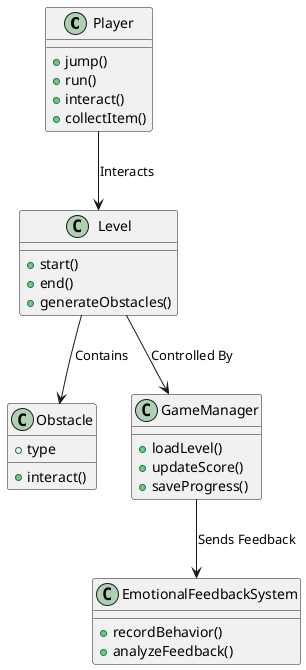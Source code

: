@startuml
class Player{
    + jump()
    + run()
    + interact()
    + collectItem()
}

class Level{
    + start()
    + end()
    + generateObstacles()
}

class Obstacle{
    + type
    + interact()
}

class EmotionalFeedbackSystem{
    + recordBehavior()
    + analyzeFeedback()
}

class GameManager{
    + loadLevel()
    + updateScore()
    + saveProgress()
}

Player --> Level : "Interacts"
Level --> Obstacle : "Contains"
Level --> GameManager : "Controlled By"
GameManager --> EmotionalFeedbackSystem : "Sends Feedback"
@enduml
